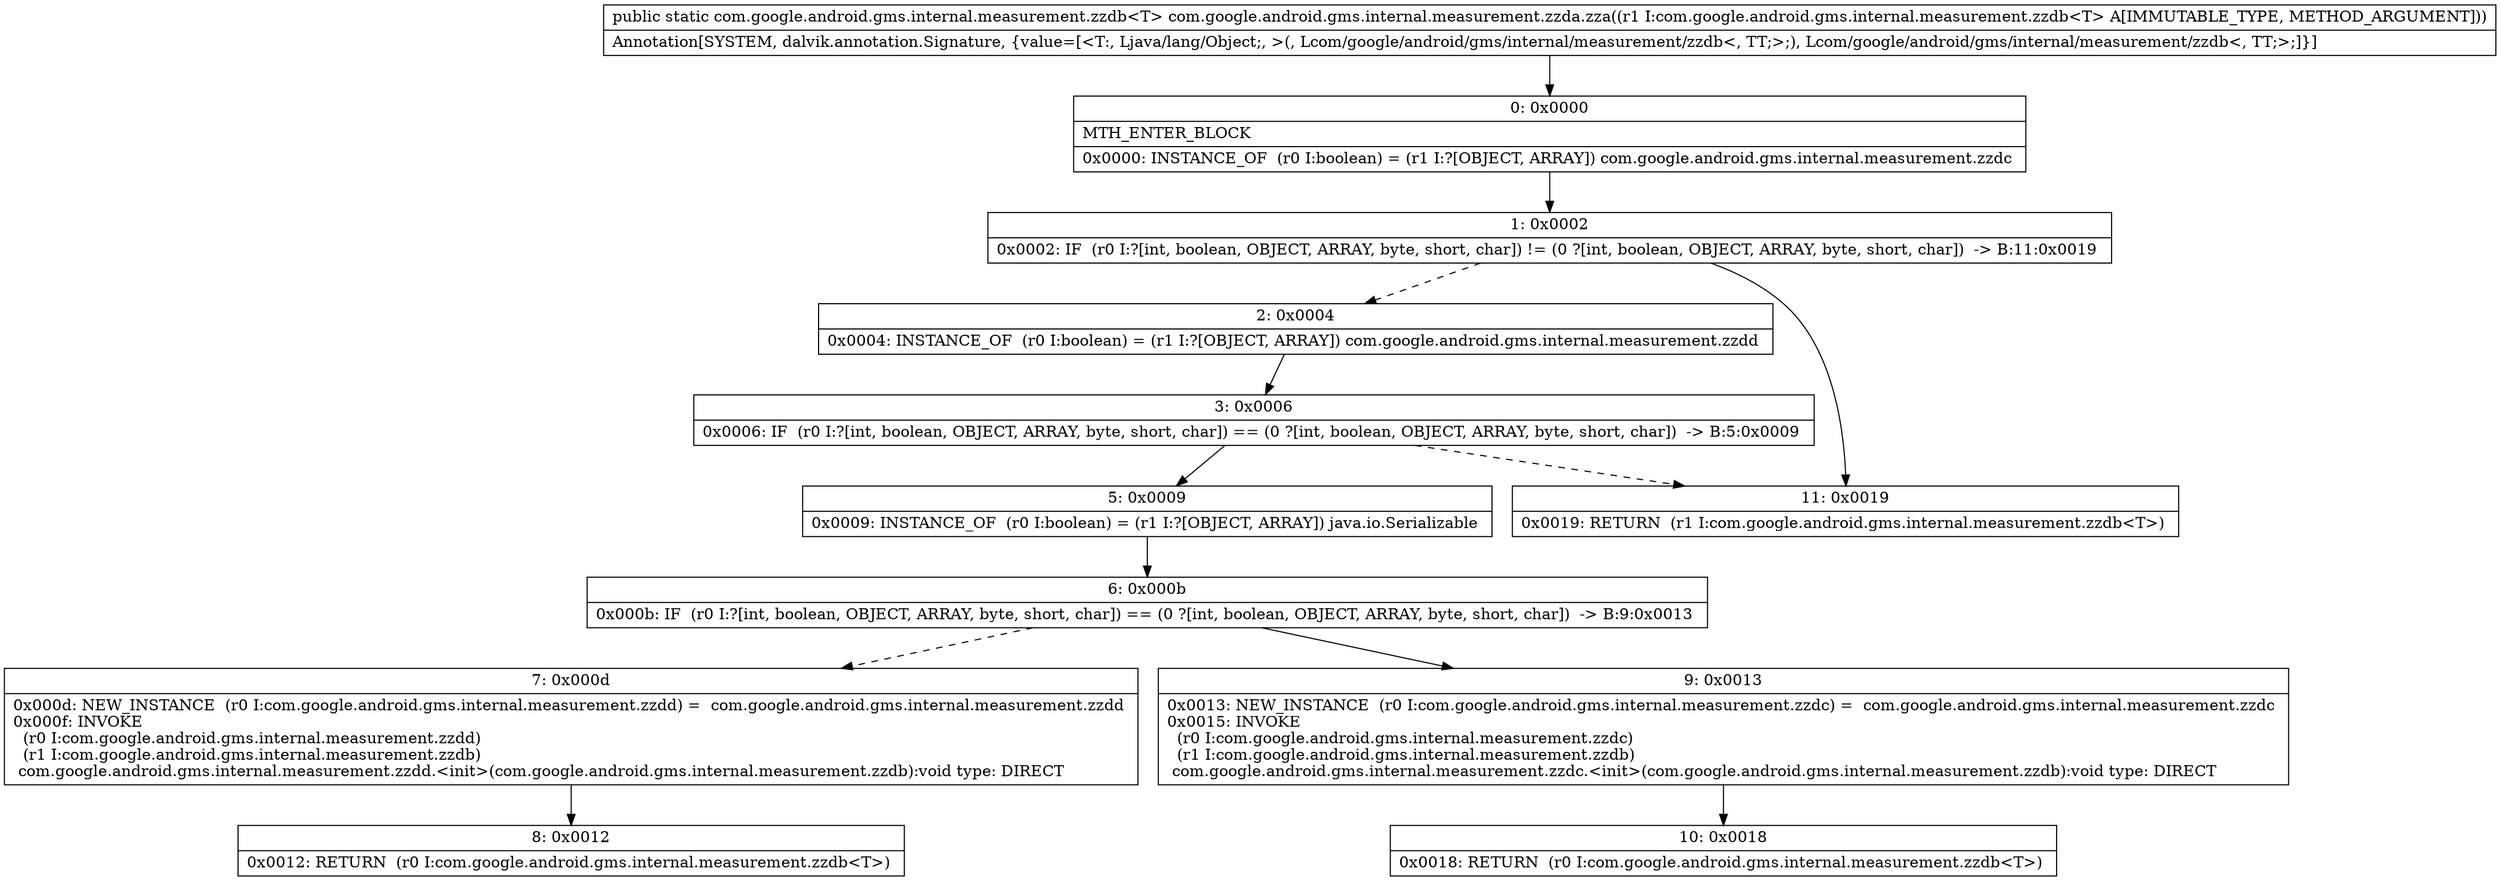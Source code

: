 digraph "CFG forcom.google.android.gms.internal.measurement.zzda.zza(Lcom\/google\/android\/gms\/internal\/measurement\/zzdb;)Lcom\/google\/android\/gms\/internal\/measurement\/zzdb;" {
Node_0 [shape=record,label="{0\:\ 0x0000|MTH_ENTER_BLOCK\l|0x0000: INSTANCE_OF  (r0 I:boolean) = (r1 I:?[OBJECT, ARRAY]) com.google.android.gms.internal.measurement.zzdc \l}"];
Node_1 [shape=record,label="{1\:\ 0x0002|0x0002: IF  (r0 I:?[int, boolean, OBJECT, ARRAY, byte, short, char]) != (0 ?[int, boolean, OBJECT, ARRAY, byte, short, char])  \-\> B:11:0x0019 \l}"];
Node_2 [shape=record,label="{2\:\ 0x0004|0x0004: INSTANCE_OF  (r0 I:boolean) = (r1 I:?[OBJECT, ARRAY]) com.google.android.gms.internal.measurement.zzdd \l}"];
Node_3 [shape=record,label="{3\:\ 0x0006|0x0006: IF  (r0 I:?[int, boolean, OBJECT, ARRAY, byte, short, char]) == (0 ?[int, boolean, OBJECT, ARRAY, byte, short, char])  \-\> B:5:0x0009 \l}"];
Node_5 [shape=record,label="{5\:\ 0x0009|0x0009: INSTANCE_OF  (r0 I:boolean) = (r1 I:?[OBJECT, ARRAY]) java.io.Serializable \l}"];
Node_6 [shape=record,label="{6\:\ 0x000b|0x000b: IF  (r0 I:?[int, boolean, OBJECT, ARRAY, byte, short, char]) == (0 ?[int, boolean, OBJECT, ARRAY, byte, short, char])  \-\> B:9:0x0013 \l}"];
Node_7 [shape=record,label="{7\:\ 0x000d|0x000d: NEW_INSTANCE  (r0 I:com.google.android.gms.internal.measurement.zzdd) =  com.google.android.gms.internal.measurement.zzdd \l0x000f: INVOKE  \l  (r0 I:com.google.android.gms.internal.measurement.zzdd)\l  (r1 I:com.google.android.gms.internal.measurement.zzdb)\l com.google.android.gms.internal.measurement.zzdd.\<init\>(com.google.android.gms.internal.measurement.zzdb):void type: DIRECT \l}"];
Node_8 [shape=record,label="{8\:\ 0x0012|0x0012: RETURN  (r0 I:com.google.android.gms.internal.measurement.zzdb\<T\>) \l}"];
Node_9 [shape=record,label="{9\:\ 0x0013|0x0013: NEW_INSTANCE  (r0 I:com.google.android.gms.internal.measurement.zzdc) =  com.google.android.gms.internal.measurement.zzdc \l0x0015: INVOKE  \l  (r0 I:com.google.android.gms.internal.measurement.zzdc)\l  (r1 I:com.google.android.gms.internal.measurement.zzdb)\l com.google.android.gms.internal.measurement.zzdc.\<init\>(com.google.android.gms.internal.measurement.zzdb):void type: DIRECT \l}"];
Node_10 [shape=record,label="{10\:\ 0x0018|0x0018: RETURN  (r0 I:com.google.android.gms.internal.measurement.zzdb\<T\>) \l}"];
Node_11 [shape=record,label="{11\:\ 0x0019|0x0019: RETURN  (r1 I:com.google.android.gms.internal.measurement.zzdb\<T\>) \l}"];
MethodNode[shape=record,label="{public static com.google.android.gms.internal.measurement.zzdb\<T\> com.google.android.gms.internal.measurement.zzda.zza((r1 I:com.google.android.gms.internal.measurement.zzdb\<T\> A[IMMUTABLE_TYPE, METHOD_ARGUMENT]))  | Annotation[SYSTEM, dalvik.annotation.Signature, \{value=[\<T:, Ljava\/lang\/Object;, \>(, Lcom\/google\/android\/gms\/internal\/measurement\/zzdb\<, TT;\>;), Lcom\/google\/android\/gms\/internal\/measurement\/zzdb\<, TT;\>;]\}]\l}"];
MethodNode -> Node_0;
Node_0 -> Node_1;
Node_1 -> Node_2[style=dashed];
Node_1 -> Node_11;
Node_2 -> Node_3;
Node_3 -> Node_5;
Node_3 -> Node_11[style=dashed];
Node_5 -> Node_6;
Node_6 -> Node_7[style=dashed];
Node_6 -> Node_9;
Node_7 -> Node_8;
Node_9 -> Node_10;
}

